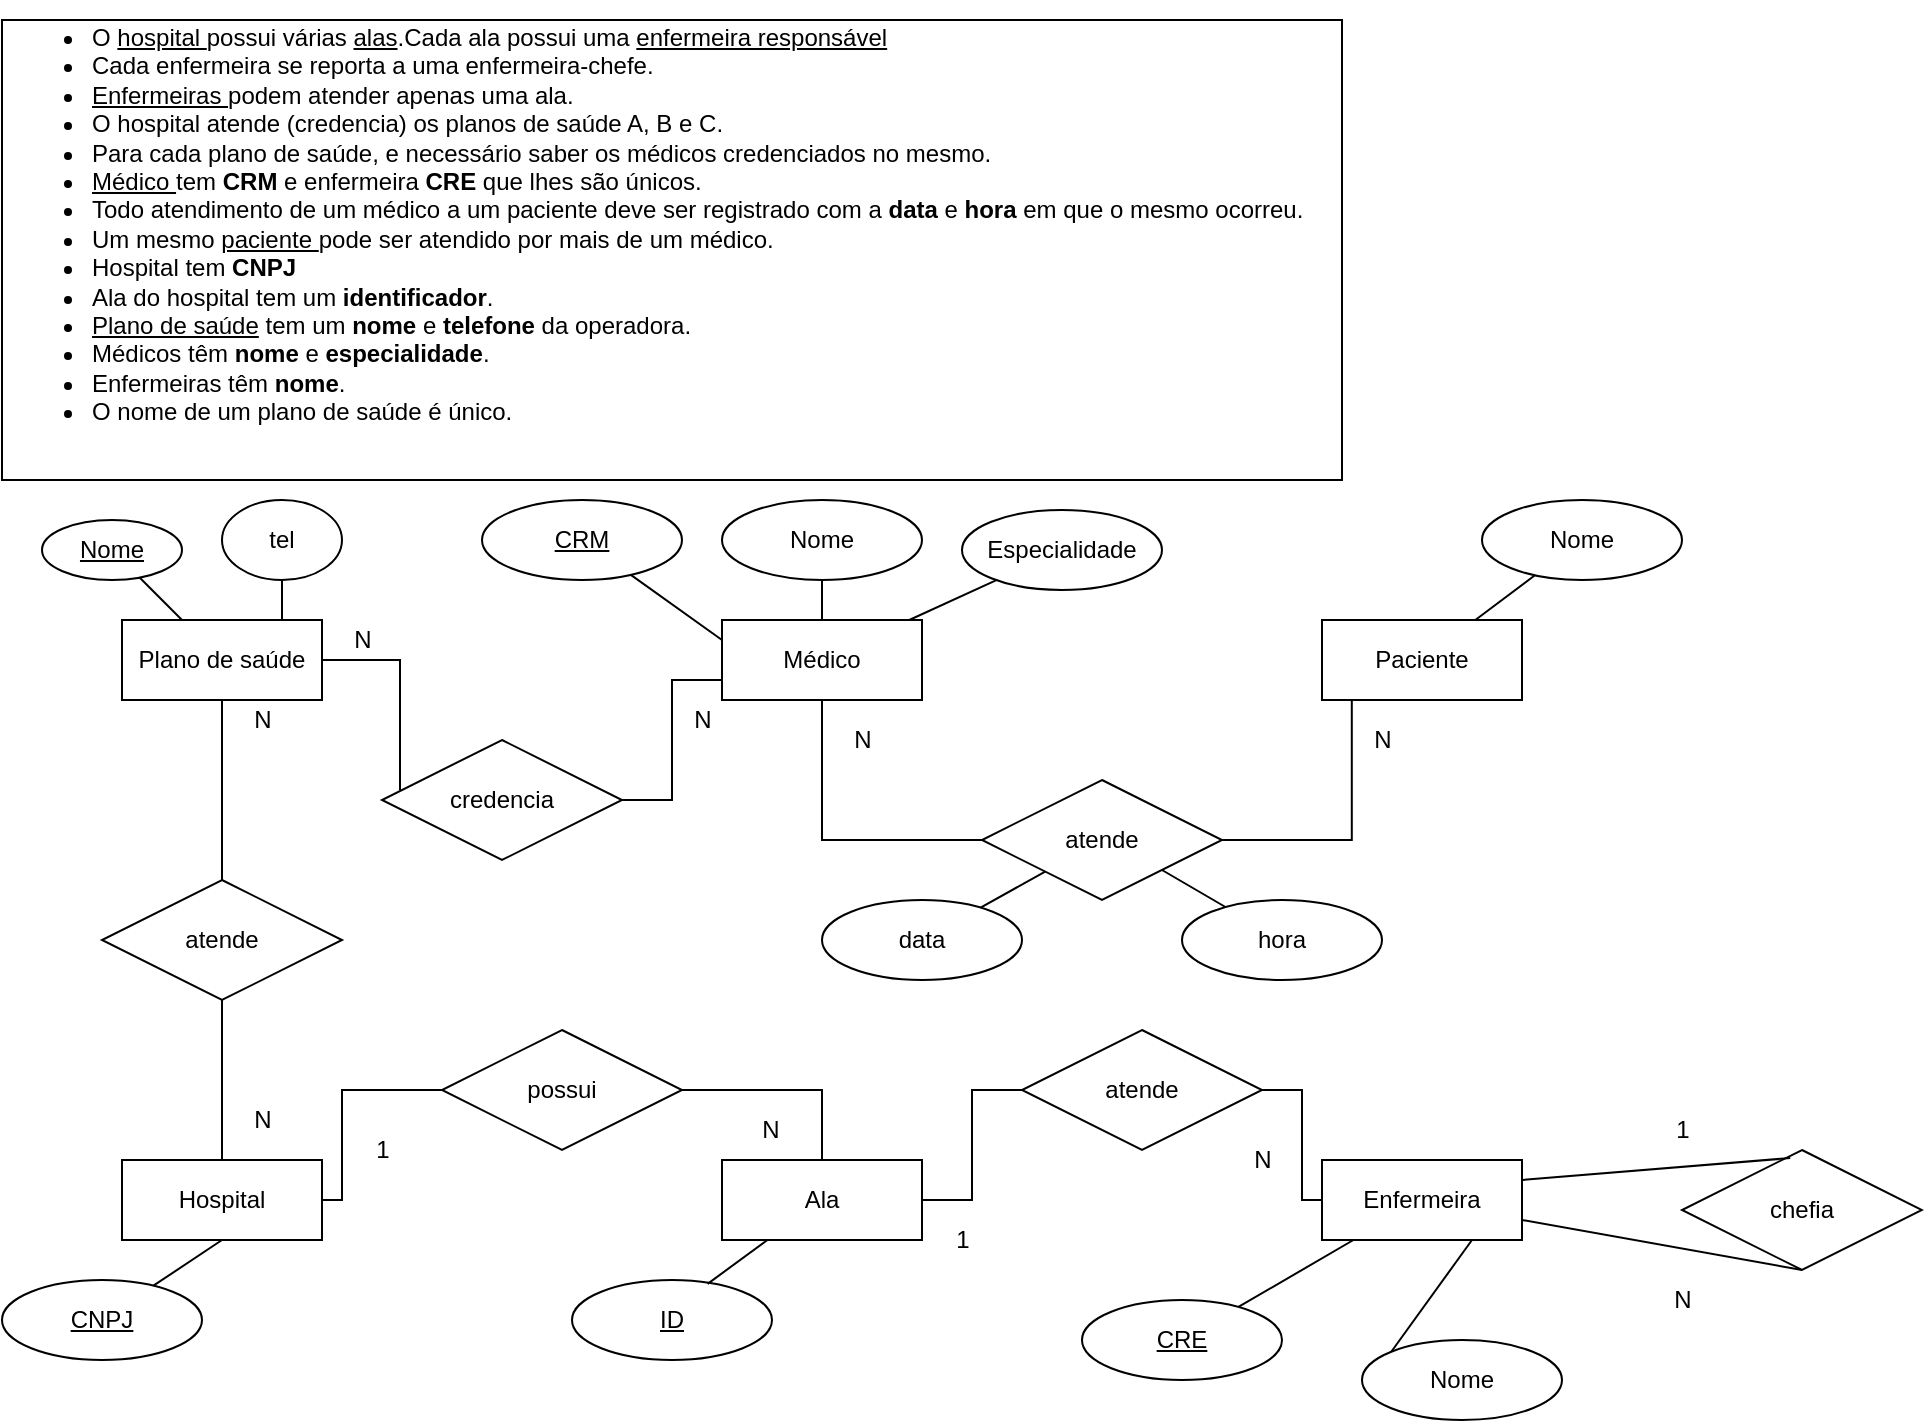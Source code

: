 <mxfile version="13.6.9" type="device"><diagram id="W3mC6vODOWtnUPWxeF3O" name="Page-1"><mxGraphModel dx="1385" dy="636" grid="1" gridSize="10" guides="1" tooltips="1" connect="1" arrows="1" fold="1" page="1" pageScale="1" pageWidth="827" pageHeight="1169" math="0" shadow="0"><root><mxCell id="0"/><mxCell id="1" parent="0"/><mxCell id="eH0T3YHSrpFwbxMbzqmS-1" value="&lt;ul&gt;&lt;li&gt;O &lt;u&gt;hospital &lt;/u&gt;possui várias &lt;u&gt;alas&lt;/u&gt;.Cada ala possui uma &lt;u&gt;enfermeira responsável&lt;/u&gt;&lt;/li&gt;&lt;li&gt;Cada enfermeira se reporta a uma enfermeira-chefe.&lt;/li&gt;&lt;li&gt;&lt;u&gt;Enfermeiras &lt;/u&gt;podem atender apenas uma ala.&lt;/li&gt;&lt;li&gt;O hospital atende (credencia) os planos de saúde A, B e C.&lt;/li&gt;&lt;li&gt;Para cada plano de saúde, e necessário saber os médicos credenciados no mesmo. &lt;/li&gt;&lt;li&gt;&lt;u&gt;Médico &lt;/u&gt;tem &lt;b&gt;CRM &lt;/b&gt;e enfermeira &lt;b&gt;CRE &lt;/b&gt;que lhes são únicos.&lt;/li&gt;&lt;li&gt;Todo atendimento de um médico a um paciente deve ser registrado com a &lt;b&gt;data &lt;/b&gt;e &lt;b&gt;hora &lt;/b&gt;em que o mesmo ocorreu.&lt;/li&gt;&lt;li&gt;Um mesmo &lt;u&gt;paciente &lt;/u&gt;pode ser atendido por mais de um médico.&lt;/li&gt;&lt;li&gt;Hospital tem &lt;b&gt;CNPJ&lt;/b&gt;&lt;/li&gt;&lt;li&gt;Ala do hospital tem um &lt;b&gt;identificador&lt;/b&gt;.&lt;/li&gt;&lt;li&gt;&lt;u&gt;Plano de saúde&lt;/u&gt; tem um &lt;b&gt;nome &lt;/b&gt;e &lt;b&gt;telefone &lt;/b&gt;da operadora.&lt;/li&gt;&lt;li&gt;Médicos têm &lt;b&gt;nome &lt;/b&gt;e &lt;b&gt;especialidade&lt;/b&gt;.&lt;/li&gt;&lt;li&gt;Enfermeiras têm &lt;b&gt;nome&lt;/b&gt;.&lt;/li&gt;&lt;li&gt;O nome de um plano de saúde é único.&lt;/li&gt;&lt;/ul&gt;" style="text;html=1;fillColor=none;spacing=5;spacingTop=-20;whiteSpace=wrap;overflow=hidden;rounded=0;strokeColor=#000000;" parent="1" vertex="1"><mxGeometry x="20" y="20" width="670" height="230" as="geometry"/></mxCell><mxCell id="eH0T3YHSrpFwbxMbzqmS-40" style="edgeStyle=orthogonalEdgeStyle;rounded=0;orthogonalLoop=1;jettySize=auto;html=1;entryX=0.075;entryY=0.417;entryDx=0;entryDy=0;entryPerimeter=0;endArrow=none;endFill=0;" parent="1" source="eH0T3YHSrpFwbxMbzqmS-2" target="eH0T3YHSrpFwbxMbzqmS-39" edge="1"><mxGeometry relative="1" as="geometry"/></mxCell><mxCell id="eH0T3YHSrpFwbxMbzqmS-2" value="Plano de saúde" style="whiteSpace=wrap;html=1;align=center;strokeColor=#000000;" parent="1" vertex="1"><mxGeometry x="80" y="320" width="100" height="40" as="geometry"/></mxCell><mxCell id="eH0T3YHSrpFwbxMbzqmS-47" style="edgeStyle=orthogonalEdgeStyle;rounded=0;orthogonalLoop=1;jettySize=auto;html=1;entryX=0;entryY=0.5;entryDx=0;entryDy=0;endArrow=none;endFill=0;" parent="1" source="eH0T3YHSrpFwbxMbzqmS-3" target="eH0T3YHSrpFwbxMbzqmS-46" edge="1"><mxGeometry relative="1" as="geometry"><Array as="points"><mxPoint x="190" y="610"/><mxPoint x="190" y="555"/></Array></mxGeometry></mxCell><mxCell id="eH0T3YHSrpFwbxMbzqmS-3" value="Hospital" style="whiteSpace=wrap;html=1;align=center;strokeColor=#000000;" parent="1" vertex="1"><mxGeometry x="80" y="590" width="100" height="40" as="geometry"/></mxCell><mxCell id="eH0T3YHSrpFwbxMbzqmS-4" value="Médico" style="whiteSpace=wrap;html=1;align=center;strokeColor=#000000;" parent="1" vertex="1"><mxGeometry x="380" y="320" width="100" height="40" as="geometry"/></mxCell><mxCell id="eH0T3YHSrpFwbxMbzqmS-5" value="Paciente" style="whiteSpace=wrap;html=1;align=center;strokeColor=#000000;" parent="1" vertex="1"><mxGeometry x="680" y="320" width="100" height="40" as="geometry"/></mxCell><mxCell id="eH0T3YHSrpFwbxMbzqmS-67" style="edgeStyle=orthogonalEdgeStyle;rounded=0;orthogonalLoop=1;jettySize=auto;html=1;entryX=0;entryY=0.5;entryDx=0;entryDy=0;endArrow=none;endFill=0;" parent="1" source="eH0T3YHSrpFwbxMbzqmS-6" target="eH0T3YHSrpFwbxMbzqmS-49" edge="1"><mxGeometry relative="1" as="geometry"/></mxCell><mxCell id="eH0T3YHSrpFwbxMbzqmS-6" value="Ala" style="whiteSpace=wrap;html=1;align=center;strokeColor=#000000;" parent="1" vertex="1"><mxGeometry x="380" y="590" width="100" height="40" as="geometry"/></mxCell><mxCell id="eH0T3YHSrpFwbxMbzqmS-51" style="edgeStyle=orthogonalEdgeStyle;rounded=0;orthogonalLoop=1;jettySize=auto;html=1;entryX=1;entryY=0.5;entryDx=0;entryDy=0;endArrow=none;endFill=0;" parent="1" source="eH0T3YHSrpFwbxMbzqmS-7" target="eH0T3YHSrpFwbxMbzqmS-49" edge="1"><mxGeometry relative="1" as="geometry"><Array as="points"><mxPoint x="670" y="610"/><mxPoint x="670" y="555"/></Array></mxGeometry></mxCell><mxCell id="eH0T3YHSrpFwbxMbzqmS-7" value="Enfermeira" style="whiteSpace=wrap;html=1;align=center;strokeColor=#000000;" parent="1" vertex="1"><mxGeometry x="680" y="590" width="100" height="40" as="geometry"/></mxCell><mxCell id="eH0T3YHSrpFwbxMbzqmS-9" value="&lt;u&gt;Nome&lt;/u&gt;" style="ellipse;whiteSpace=wrap;html=1;align=center;strokeColor=#000000;" parent="1" vertex="1"><mxGeometry x="40" y="270" width="70" height="30" as="geometry"/></mxCell><mxCell id="eH0T3YHSrpFwbxMbzqmS-13" style="edgeStyle=orthogonalEdgeStyle;rounded=0;orthogonalLoop=1;jettySize=auto;html=1;entryX=0.804;entryY=0.005;entryDx=0;entryDy=0;endArrow=none;endFill=0;entryPerimeter=0;" parent="1" source="eH0T3YHSrpFwbxMbzqmS-12" target="eH0T3YHSrpFwbxMbzqmS-2" edge="1"><mxGeometry relative="1" as="geometry"/></mxCell><mxCell id="eH0T3YHSrpFwbxMbzqmS-12" value="tel" style="ellipse;whiteSpace=wrap;html=1;align=center;strokeColor=#000000;" parent="1" vertex="1"><mxGeometry x="130" y="260" width="60" height="40" as="geometry"/></mxCell><mxCell id="eH0T3YHSrpFwbxMbzqmS-14" value="Nome" style="ellipse;whiteSpace=wrap;html=1;align=center;strokeColor=#000000;" parent="1" vertex="1"><mxGeometry x="380" y="260" width="100" height="40" as="geometry"/></mxCell><mxCell id="eH0T3YHSrpFwbxMbzqmS-15" value="Especialidade" style="ellipse;whiteSpace=wrap;html=1;align=center;strokeColor=#000000;" parent="1" vertex="1"><mxGeometry x="500" y="265" width="100" height="40" as="geometry"/></mxCell><mxCell id="eH0T3YHSrpFwbxMbzqmS-16" value="&lt;u&gt;CRM&lt;/u&gt;" style="ellipse;whiteSpace=wrap;html=1;align=center;strokeColor=#000000;" parent="1" vertex="1"><mxGeometry x="260" y="260" width="100" height="40" as="geometry"/></mxCell><mxCell id="eH0T3YHSrpFwbxMbzqmS-18" value="" style="endArrow=none;html=1;rounded=0;entryX=0;entryY=0.25;entryDx=0;entryDy=0;" parent="1" source="eH0T3YHSrpFwbxMbzqmS-16" target="eH0T3YHSrpFwbxMbzqmS-4" edge="1"><mxGeometry relative="1" as="geometry"><mxPoint x="400" y="520" as="sourcePoint"/><mxPoint x="560" y="520" as="targetPoint"/></mxGeometry></mxCell><mxCell id="eH0T3YHSrpFwbxMbzqmS-19" value="" style="endArrow=none;html=1;rounded=0;" parent="1" source="eH0T3YHSrpFwbxMbzqmS-14" target="eH0T3YHSrpFwbxMbzqmS-4" edge="1"><mxGeometry relative="1" as="geometry"><mxPoint x="334.467" y="297.442" as="sourcePoint"/><mxPoint x="380" y="330.0" as="targetPoint"/></mxGeometry></mxCell><mxCell id="eH0T3YHSrpFwbxMbzqmS-20" value="" style="endArrow=none;html=1;rounded=0;" parent="1" source="eH0T3YHSrpFwbxMbzqmS-15" target="eH0T3YHSrpFwbxMbzqmS-4" edge="1"><mxGeometry relative="1" as="geometry"><mxPoint x="344.467" y="307.442" as="sourcePoint"/><mxPoint x="390" y="340.0" as="targetPoint"/></mxGeometry></mxCell><mxCell id="eH0T3YHSrpFwbxMbzqmS-21" value="" style="endArrow=none;html=1;rounded=0;" parent="1" source="eH0T3YHSrpFwbxMbzqmS-9" target="eH0T3YHSrpFwbxMbzqmS-2" edge="1"><mxGeometry relative="1" as="geometry"><mxPoint x="354.467" y="317.442" as="sourcePoint"/><mxPoint x="400" y="350.0" as="targetPoint"/></mxGeometry></mxCell><mxCell id="eH0T3YHSrpFwbxMbzqmS-22" value="&lt;u&gt;CNPJ&lt;/u&gt;" style="ellipse;whiteSpace=wrap;html=1;align=center;strokeColor=#000000;" parent="1" vertex="1"><mxGeometry x="20" y="650" width="100" height="40" as="geometry"/></mxCell><mxCell id="eH0T3YHSrpFwbxMbzqmS-23" value="" style="endArrow=none;html=1;rounded=0;entryX=0.5;entryY=1;entryDx=0;entryDy=0;" parent="1" source="eH0T3YHSrpFwbxMbzqmS-22" target="eH0T3YHSrpFwbxMbzqmS-3" edge="1"><mxGeometry relative="1" as="geometry"><mxPoint x="400" y="520" as="sourcePoint"/><mxPoint x="560" y="520" as="targetPoint"/></mxGeometry></mxCell><mxCell id="eH0T3YHSrpFwbxMbzqmS-24" value="&lt;u&gt;ID&lt;/u&gt;" style="ellipse;whiteSpace=wrap;html=1;align=center;strokeColor=#000000;" parent="1" vertex="1"><mxGeometry x="305" y="650" width="100" height="40" as="geometry"/></mxCell><mxCell id="eH0T3YHSrpFwbxMbzqmS-25" value="" style="endArrow=none;html=1;rounded=0;exitX=0.678;exitY=0.048;exitDx=0;exitDy=0;exitPerimeter=0;" parent="1" source="eH0T3YHSrpFwbxMbzqmS-24" target="eH0T3YHSrpFwbxMbzqmS-6" edge="1"><mxGeometry relative="1" as="geometry"><mxPoint x="400" y="520" as="sourcePoint"/><mxPoint x="560" y="520" as="targetPoint"/></mxGeometry></mxCell><mxCell id="eH0T3YHSrpFwbxMbzqmS-26" value="&lt;u&gt;CRE&lt;/u&gt;" style="ellipse;whiteSpace=wrap;html=1;align=center;strokeColor=#000000;" parent="1" vertex="1"><mxGeometry x="560" y="660" width="100" height="40" as="geometry"/></mxCell><mxCell id="eH0T3YHSrpFwbxMbzqmS-27" value="Nome" style="ellipse;whiteSpace=wrap;html=1;align=center;strokeColor=#000000;" parent="1" vertex="1"><mxGeometry x="700" y="680" width="100" height="40" as="geometry"/></mxCell><mxCell id="eH0T3YHSrpFwbxMbzqmS-28" value="" style="endArrow=none;html=1;rounded=0;" parent="1" source="eH0T3YHSrpFwbxMbzqmS-26" target="eH0T3YHSrpFwbxMbzqmS-7" edge="1"><mxGeometry relative="1" as="geometry"><mxPoint x="400" y="520" as="sourcePoint"/><mxPoint x="560" y="520" as="targetPoint"/></mxGeometry></mxCell><mxCell id="eH0T3YHSrpFwbxMbzqmS-29" value="" style="endArrow=none;html=1;rounded=0;exitX=0;exitY=0;exitDx=0;exitDy=0;entryX=0.75;entryY=1;entryDx=0;entryDy=0;" parent="1" source="eH0T3YHSrpFwbxMbzqmS-27" target="eH0T3YHSrpFwbxMbzqmS-7" edge="1"><mxGeometry relative="1" as="geometry"><mxPoint x="646.584" y="663.061" as="sourcePoint"/><mxPoint x="698.571" y="630" as="targetPoint"/></mxGeometry></mxCell><mxCell id="eH0T3YHSrpFwbxMbzqmS-34" value="Nome" style="ellipse;whiteSpace=wrap;html=1;align=center;strokeColor=#000000;" parent="1" vertex="1"><mxGeometry x="760" y="260" width="100" height="40" as="geometry"/></mxCell><mxCell id="eH0T3YHSrpFwbxMbzqmS-35" value="" style="endArrow=none;html=1;rounded=0;" parent="1" source="eH0T3YHSrpFwbxMbzqmS-5" target="eH0T3YHSrpFwbxMbzqmS-34" edge="1"><mxGeometry relative="1" as="geometry"><mxPoint x="400" y="480" as="sourcePoint"/><mxPoint x="560" y="480" as="targetPoint"/></mxGeometry></mxCell><mxCell id="eH0T3YHSrpFwbxMbzqmS-37" style="edgeStyle=orthogonalEdgeStyle;rounded=0;orthogonalLoop=1;jettySize=auto;html=1;entryX=0.5;entryY=1;entryDx=0;entryDy=0;endArrow=none;endFill=0;" parent="1" source="eH0T3YHSrpFwbxMbzqmS-36" target="eH0T3YHSrpFwbxMbzqmS-2" edge="1"><mxGeometry relative="1" as="geometry"/></mxCell><mxCell id="eH0T3YHSrpFwbxMbzqmS-38" style="edgeStyle=orthogonalEdgeStyle;rounded=0;orthogonalLoop=1;jettySize=auto;html=1;endArrow=none;endFill=0;" parent="1" source="eH0T3YHSrpFwbxMbzqmS-36" target="eH0T3YHSrpFwbxMbzqmS-3" edge="1"><mxGeometry relative="1" as="geometry"/></mxCell><mxCell id="eH0T3YHSrpFwbxMbzqmS-36" value="atende" style="shape=rhombus;perimeter=rhombusPerimeter;whiteSpace=wrap;html=1;align=center;strokeColor=#000000;" parent="1" vertex="1"><mxGeometry x="70" y="450" width="120" height="60" as="geometry"/></mxCell><mxCell id="eH0T3YHSrpFwbxMbzqmS-41" style="edgeStyle=orthogonalEdgeStyle;rounded=0;orthogonalLoop=1;jettySize=auto;html=1;entryX=0;entryY=0.75;entryDx=0;entryDy=0;endArrow=none;endFill=0;" parent="1" source="eH0T3YHSrpFwbxMbzqmS-39" target="eH0T3YHSrpFwbxMbzqmS-4" edge="1"><mxGeometry relative="1" as="geometry"/></mxCell><mxCell id="eH0T3YHSrpFwbxMbzqmS-39" value="credencia" style="shape=rhombus;perimeter=rhombusPerimeter;whiteSpace=wrap;html=1;align=center;strokeColor=#000000;" parent="1" vertex="1"><mxGeometry x="210" y="380" width="120" height="60" as="geometry"/></mxCell><mxCell id="eH0T3YHSrpFwbxMbzqmS-44" style="edgeStyle=orthogonalEdgeStyle;rounded=0;orthogonalLoop=1;jettySize=auto;html=1;entryX=0.149;entryY=1.005;entryDx=0;entryDy=0;entryPerimeter=0;endArrow=none;endFill=0;" parent="1" source="eH0T3YHSrpFwbxMbzqmS-42" target="eH0T3YHSrpFwbxMbzqmS-5" edge="1"><mxGeometry relative="1" as="geometry"/></mxCell><mxCell id="eH0T3YHSrpFwbxMbzqmS-45" style="edgeStyle=orthogonalEdgeStyle;rounded=0;orthogonalLoop=1;jettySize=auto;html=1;endArrow=none;endFill=0;" parent="1" source="eH0T3YHSrpFwbxMbzqmS-42" target="eH0T3YHSrpFwbxMbzqmS-4" edge="1"><mxGeometry relative="1" as="geometry"/></mxCell><mxCell id="eH0T3YHSrpFwbxMbzqmS-42" value="atende" style="shape=rhombus;perimeter=rhombusPerimeter;whiteSpace=wrap;html=1;align=center;strokeColor=#000000;" parent="1" vertex="1"><mxGeometry x="510" y="400" width="120" height="60" as="geometry"/></mxCell><mxCell id="eH0T3YHSrpFwbxMbzqmS-48" style="edgeStyle=orthogonalEdgeStyle;rounded=0;orthogonalLoop=1;jettySize=auto;html=1;endArrow=none;endFill=0;" parent="1" source="eH0T3YHSrpFwbxMbzqmS-46" target="eH0T3YHSrpFwbxMbzqmS-6" edge="1"><mxGeometry relative="1" as="geometry"/></mxCell><mxCell id="eH0T3YHSrpFwbxMbzqmS-46" value="possui" style="shape=rhombus;perimeter=rhombusPerimeter;whiteSpace=wrap;html=1;align=center;strokeColor=#000000;" parent="1" vertex="1"><mxGeometry x="240" y="525" width="120" height="60" as="geometry"/></mxCell><mxCell id="eH0T3YHSrpFwbxMbzqmS-49" value="atende" style="shape=rhombus;perimeter=rhombusPerimeter;whiteSpace=wrap;html=1;align=center;strokeColor=#000000;" parent="1" vertex="1"><mxGeometry x="530" y="525" width="120" height="60" as="geometry"/></mxCell><mxCell id="eH0T3YHSrpFwbxMbzqmS-55" value="data" style="ellipse;whiteSpace=wrap;html=1;align=center;strokeColor=#000000;" parent="1" vertex="1"><mxGeometry x="430" y="460" width="100" height="40" as="geometry"/></mxCell><mxCell id="eH0T3YHSrpFwbxMbzqmS-56" value="hora" style="ellipse;whiteSpace=wrap;html=1;align=center;strokeColor=#000000;" parent="1" vertex="1"><mxGeometry x="610" y="460" width="100" height="40" as="geometry"/></mxCell><mxCell id="eH0T3YHSrpFwbxMbzqmS-57" value="" style="endArrow=none;html=1;rounded=0;" parent="1" source="eH0T3YHSrpFwbxMbzqmS-55" target="eH0T3YHSrpFwbxMbzqmS-42" edge="1"><mxGeometry relative="1" as="geometry"><mxPoint x="400" y="460" as="sourcePoint"/><mxPoint x="560" y="460" as="targetPoint"/></mxGeometry></mxCell><mxCell id="eH0T3YHSrpFwbxMbzqmS-58" value="" style="endArrow=none;html=1;rounded=0;exitX=1;exitY=1;exitDx=0;exitDy=0;" parent="1" source="eH0T3YHSrpFwbxMbzqmS-42" target="eH0T3YHSrpFwbxMbzqmS-56" edge="1"><mxGeometry relative="1" as="geometry"><mxPoint x="400" y="460" as="sourcePoint"/><mxPoint x="560" y="460" as="targetPoint"/></mxGeometry></mxCell><mxCell id="eH0T3YHSrpFwbxMbzqmS-59" value="N" style="text;html=1;align=center;verticalAlign=middle;resizable=0;points=[];autosize=1;" parent="1" vertex="1"><mxGeometry x="140" y="360" width="20" height="20" as="geometry"/></mxCell><mxCell id="eH0T3YHSrpFwbxMbzqmS-60" value="N" style="text;html=1;align=center;verticalAlign=middle;resizable=0;points=[];autosize=1;" parent="1" vertex="1"><mxGeometry x="140" y="560" width="20" height="20" as="geometry"/></mxCell><mxCell id="eH0T3YHSrpFwbxMbzqmS-61" value="N" style="text;html=1;align=center;verticalAlign=middle;resizable=0;points=[];autosize=1;" parent="1" vertex="1"><mxGeometry x="360" y="360" width="20" height="20" as="geometry"/></mxCell><mxCell id="eH0T3YHSrpFwbxMbzqmS-62" value="N" style="text;html=1;align=center;verticalAlign=middle;resizable=0;points=[];autosize=1;" parent="1" vertex="1"><mxGeometry x="190" y="320" width="20" height="20" as="geometry"/></mxCell><mxCell id="eH0T3YHSrpFwbxMbzqmS-63" value="N" style="text;html=1;align=center;verticalAlign=middle;resizable=0;points=[];autosize=1;" parent="1" vertex="1"><mxGeometry x="700" y="370" width="20" height="20" as="geometry"/></mxCell><mxCell id="eH0T3YHSrpFwbxMbzqmS-64" value="N" style="text;html=1;align=center;verticalAlign=middle;resizable=0;points=[];autosize=1;" parent="1" vertex="1"><mxGeometry x="440" y="370" width="20" height="20" as="geometry"/></mxCell><mxCell id="eH0T3YHSrpFwbxMbzqmS-65" value="N" style="text;html=1;align=center;verticalAlign=middle;resizable=0;points=[];autosize=1;" parent="1" vertex="1"><mxGeometry x="394" y="565" width="20" height="20" as="geometry"/></mxCell><mxCell id="eH0T3YHSrpFwbxMbzqmS-66" value="1" style="text;html=1;align=center;verticalAlign=middle;resizable=0;points=[];autosize=1;" parent="1" vertex="1"><mxGeometry x="200" y="575" width="20" height="20" as="geometry"/></mxCell><mxCell id="eH0T3YHSrpFwbxMbzqmS-68" value="N" style="text;html=1;align=center;verticalAlign=middle;resizable=0;points=[];autosize=1;" parent="1" vertex="1"><mxGeometry x="640" y="580" width="20" height="20" as="geometry"/></mxCell><mxCell id="eH0T3YHSrpFwbxMbzqmS-69" value="1" style="text;html=1;align=center;verticalAlign=middle;resizable=0;points=[];autosize=1;" parent="1" vertex="1"><mxGeometry x="490" y="620" width="20" height="20" as="geometry"/></mxCell><mxCell id="9GFxUiL0qVee6pHv4Lz0-3" value="chefia" style="shape=rhombus;perimeter=rhombusPerimeter;whiteSpace=wrap;html=1;align=center;" vertex="1" parent="1"><mxGeometry x="860" y="585" width="120" height="60" as="geometry"/></mxCell><mxCell id="9GFxUiL0qVee6pHv4Lz0-4" value="" style="endArrow=none;html=1;rounded=0;exitX=1;exitY=0.75;exitDx=0;exitDy=0;entryX=0.5;entryY=1;entryDx=0;entryDy=0;" edge="1" parent="1" source="eH0T3YHSrpFwbxMbzqmS-7" target="9GFxUiL0qVee6pHv4Lz0-3"><mxGeometry relative="1" as="geometry"><mxPoint x="740" y="640" as="sourcePoint"/><mxPoint x="900" y="640" as="targetPoint"/></mxGeometry></mxCell><mxCell id="9GFxUiL0qVee6pHv4Lz0-5" value="" style="endArrow=none;html=1;rounded=0;entryX=0.451;entryY=0.067;entryDx=0;entryDy=0;entryPerimeter=0;exitX=1;exitY=0.25;exitDx=0;exitDy=0;" edge="1" parent="1" source="eH0T3YHSrpFwbxMbzqmS-7" target="9GFxUiL0qVee6pHv4Lz0-3"><mxGeometry relative="1" as="geometry"><mxPoint x="740" y="640" as="sourcePoint"/><mxPoint x="900" y="640" as="targetPoint"/></mxGeometry></mxCell><mxCell id="9GFxUiL0qVee6pHv4Lz0-6" value="N" style="text;html=1;align=center;verticalAlign=middle;resizable=0;points=[];autosize=1;" vertex="1" parent="1"><mxGeometry x="850" y="650" width="20" height="20" as="geometry"/></mxCell><mxCell id="9GFxUiL0qVee6pHv4Lz0-7" value="1" style="text;html=1;align=center;verticalAlign=middle;resizable=0;points=[];autosize=1;" vertex="1" parent="1"><mxGeometry x="850" y="565" width="20" height="20" as="geometry"/></mxCell></root></mxGraphModel></diagram></mxfile>